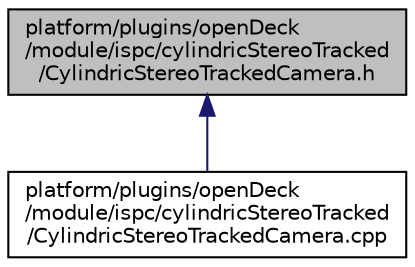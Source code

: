 digraph "platform/plugins/openDeck/module/ispc/cylindricStereoTracked/CylindricStereoTrackedCamera.h"
{
 // LATEX_PDF_SIZE
  edge [fontname="Helvetica",fontsize="10",labelfontname="Helvetica",labelfontsize="10"];
  node [fontname="Helvetica",fontsize="10",shape=record];
  Node1 [label="platform/plugins/openDeck\l/module/ispc/cylindricStereoTracked\l/CylindricStereoTrackedCamera.h",height=0.2,width=0.4,color="black", fillcolor="grey75", style="filled", fontcolor="black",tooltip=" "];
  Node1 -> Node2 [dir="back",color="midnightblue",fontsize="10",style="solid",fontname="Helvetica"];
  Node2 [label="platform/plugins/openDeck\l/module/ispc/cylindricStereoTracked\l/CylindricStereoTrackedCamera.cpp",height=0.2,width=0.4,color="black", fillcolor="white", style="filled",URL="$d3/d53/CylindricStereoTrackedCamera_8cpp.html",tooltip=" "];
}
